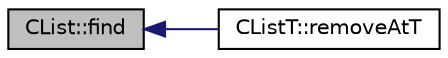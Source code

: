 digraph "CList::find"
{
  edge [fontname="Helvetica",fontsize="10",labelfontname="Helvetica",labelfontsize="10"];
  node [fontname="Helvetica",fontsize="10",shape=record];
  rankdir="LR";
  Node1 [label="CList::find",height=0.2,width=0.4,color="black", fillcolor="grey75", style="filled" fontcolor="black"];
  Node1 -> Node2 [dir="back",color="midnightblue",fontsize="10",style="solid",fontname="Helvetica"];
  Node2 [label="CListT::removeAtT",height=0.2,width=0.4,color="black", fillcolor="white", style="filled",URL="$da/d59/class_c_list_t.html#abf84e4b6b4cb035ea2a5c174acf8da45"];
}
